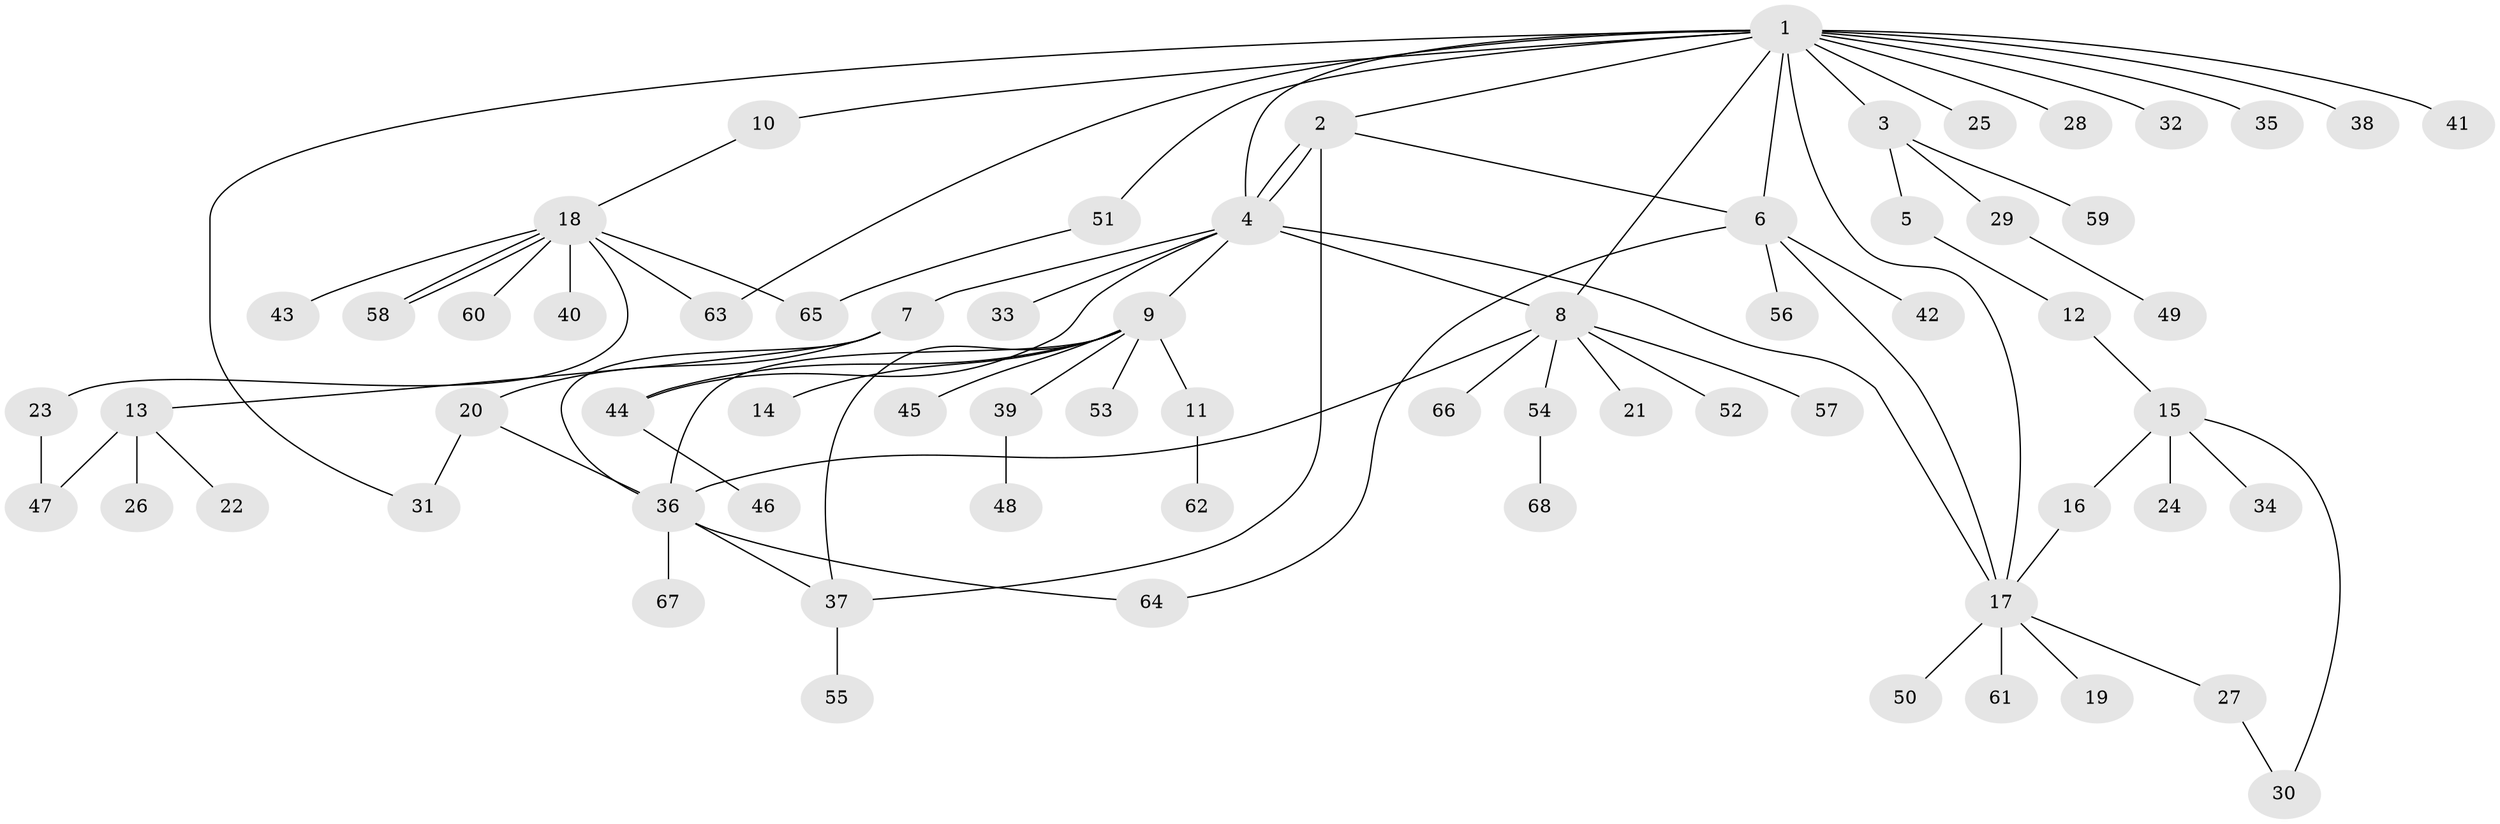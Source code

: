 // Generated by graph-tools (version 1.1) at 2025/48/03/09/25 04:48:43]
// undirected, 68 vertices, 87 edges
graph export_dot {
graph [start="1"]
  node [color=gray90,style=filled];
  1;
  2;
  3;
  4;
  5;
  6;
  7;
  8;
  9;
  10;
  11;
  12;
  13;
  14;
  15;
  16;
  17;
  18;
  19;
  20;
  21;
  22;
  23;
  24;
  25;
  26;
  27;
  28;
  29;
  30;
  31;
  32;
  33;
  34;
  35;
  36;
  37;
  38;
  39;
  40;
  41;
  42;
  43;
  44;
  45;
  46;
  47;
  48;
  49;
  50;
  51;
  52;
  53;
  54;
  55;
  56;
  57;
  58;
  59;
  60;
  61;
  62;
  63;
  64;
  65;
  66;
  67;
  68;
  1 -- 2;
  1 -- 3;
  1 -- 4;
  1 -- 6;
  1 -- 8;
  1 -- 10;
  1 -- 17;
  1 -- 25;
  1 -- 28;
  1 -- 31;
  1 -- 32;
  1 -- 35;
  1 -- 38;
  1 -- 41;
  1 -- 51;
  1 -- 63;
  2 -- 4;
  2 -- 4;
  2 -- 6;
  2 -- 37;
  3 -- 5;
  3 -- 29;
  3 -- 59;
  4 -- 7;
  4 -- 8;
  4 -- 9;
  4 -- 17;
  4 -- 33;
  4 -- 44;
  5 -- 12;
  6 -- 17;
  6 -- 42;
  6 -- 56;
  6 -- 64;
  7 -- 13;
  7 -- 20;
  7 -- 36;
  8 -- 21;
  8 -- 36;
  8 -- 52;
  8 -- 54;
  8 -- 57;
  8 -- 66;
  9 -- 11;
  9 -- 14;
  9 -- 36;
  9 -- 37;
  9 -- 39;
  9 -- 44;
  9 -- 45;
  9 -- 53;
  10 -- 18;
  11 -- 62;
  12 -- 15;
  13 -- 22;
  13 -- 26;
  13 -- 47;
  15 -- 16;
  15 -- 24;
  15 -- 30;
  15 -- 34;
  16 -- 17;
  17 -- 19;
  17 -- 27;
  17 -- 50;
  17 -- 61;
  18 -- 23;
  18 -- 40;
  18 -- 43;
  18 -- 58;
  18 -- 58;
  18 -- 60;
  18 -- 63;
  18 -- 65;
  20 -- 31;
  20 -- 36;
  23 -- 47;
  27 -- 30;
  29 -- 49;
  36 -- 37;
  36 -- 64;
  36 -- 67;
  37 -- 55;
  39 -- 48;
  44 -- 46;
  51 -- 65;
  54 -- 68;
}

